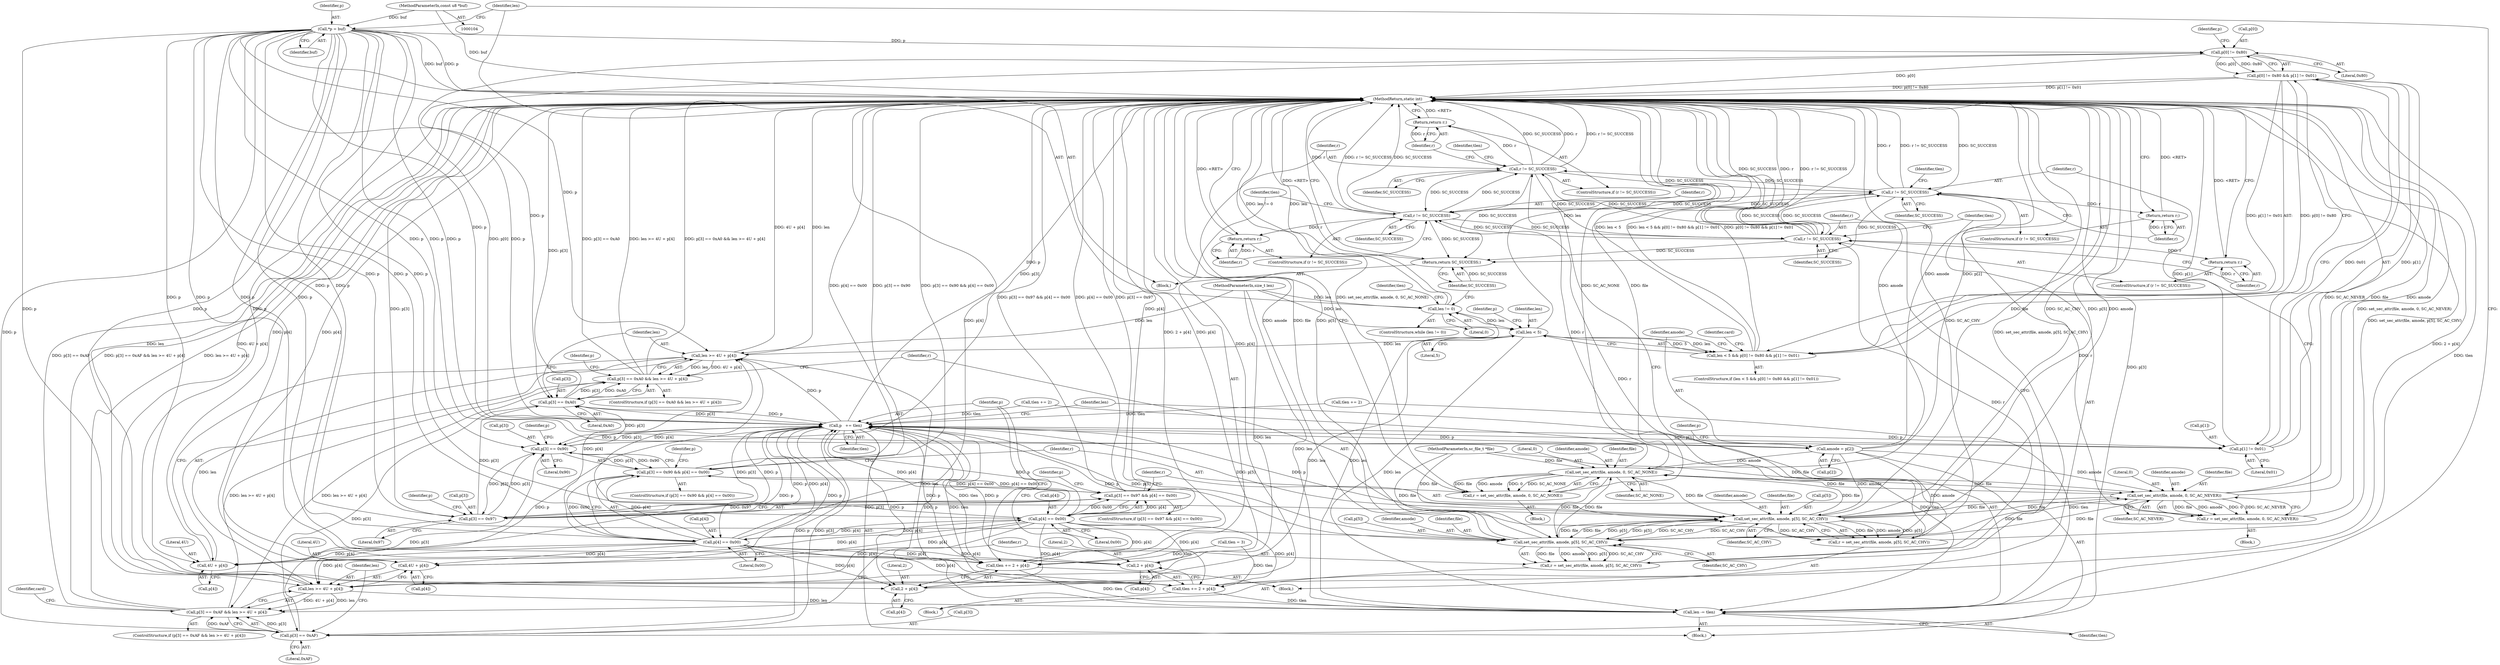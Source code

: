 digraph "1_OpenSC_8fe377e93b4b56060e5bbfb6f3142ceaeca744fa_0@pointer" {
"1000111" [label="(Call,*p = buf)"];
"1000107" [label="(MethodParameterIn,const u8 *buf)"];
"1000130" [label="(Call,p[0] != 0x80)"];
"1000129" [label="(Call,p[0] != 0x80 && p[1] != 0x01)"];
"1000125" [label="(Call,len < 5 && p[0] != 0x80 && p[1] != 0x01)"];
"1000303" [label="(Call,p   += tlen)"];
"1000135" [label="(Call,p[1] != 0x01)"];
"1000149" [label="(Call,amode = p[2])"];
"1000170" [label="(Call,set_sec_attr(file, amode, 0, SC_AC_NONE))"];
"1000168" [label="(Call,r = set_sec_attr(file, amode, 0, SC_AC_NONE))"];
"1000176" [label="(Call,r != SC_SUCCESS)"];
"1000179" [label="(Return,return r;)"];
"1000207" [label="(Call,r != SC_SUCCESS)"];
"1000210" [label="(Return,return r;)"];
"1000242" [label="(Call,r != SC_SUCCESS)"];
"1000245" [label="(Return,return r;)"];
"1000281" [label="(Call,r != SC_SUCCESS)"];
"1000284" [label="(Return,return r;)"];
"1000309" [label="(Return,return SC_SUCCESS;)"];
"1000201" [label="(Call,set_sec_attr(file, amode, 0, SC_AC_NEVER))"];
"1000199" [label="(Call,r = set_sec_attr(file, amode, 0, SC_AC_NEVER))"];
"1000234" [label="(Call,set_sec_attr(file, amode, p[5], SC_AC_CHV))"];
"1000232" [label="(Call,r = set_sec_attr(file, amode, p[5], SC_AC_CHV))"];
"1000273" [label="(Call,set_sec_attr(file, amode, p[5], SC_AC_CHV))"];
"1000271" [label="(Call,r = set_sec_attr(file, amode, p[5], SC_AC_CHV))"];
"1000156" [label="(Call,p[3] == 0x90)"];
"1000155" [label="(Call,p[3] == 0x90 && p[4] == 0x00)"];
"1000186" [label="(Call,p[3] == 0x97 && p[4] == 0x00)"];
"1000187" [label="(Call,p[3] == 0x97)"];
"1000218" [label="(Call,p[3] == 0xA0)"];
"1000217" [label="(Call,p[3] == 0xA0 && len >= 4U + p[4])"];
"1000256" [label="(Call,p[3] == 0xAF && len >= 4U + p[4])"];
"1000257" [label="(Call,p[3] == 0xAF)"];
"1000161" [label="(Call,p[4] == 0x00)"];
"1000192" [label="(Call,p[4] == 0x00)"];
"1000223" [label="(Call,len >= 4U + p[4])"];
"1000262" [label="(Call,len >= 4U + p[4])"];
"1000306" [label="(Call,len -= tlen)"];
"1000115" [label="(Call,len != 0)"];
"1000126" [label="(Call,len < 5)"];
"1000225" [label="(Call,4U + p[4])"];
"1000247" [label="(Call,tlen += 2 + p[4])"];
"1000249" [label="(Call,2 + p[4])"];
"1000264" [label="(Call,4U + p[4])"];
"1000286" [label="(Call,tlen += 2 + p[4])"];
"1000288" [label="(Call,2 + p[4])"];
"1000204" [label="(Literal,0)"];
"1000225" [label="(Call,4U + p[4])"];
"1000276" [label="(Call,p[5])"];
"1000172" [label="(Identifier,amode)"];
"1000281" [label="(Call,r != SC_SUCCESS)"];
"1000113" [label="(Identifier,buf)"];
"1000178" [label="(Identifier,SC_SUCCESS)"];
"1000132" [label="(Identifier,p)"];
"1000234" [label="(Call,set_sec_attr(file, amode, p[5], SC_AC_CHV))"];
"1000130" [label="(Call,p[0] != 0x80)"];
"1000180" [label="(Identifier,r)"];
"1000251" [label="(Call,p[4])"];
"1000162" [label="(Call,p[4])"];
"1000248" [label="(Identifier,tlen)"];
"1000196" [label="(Literal,0x00)"];
"1000242" [label="(Call,r != SC_SUCCESS)"];
"1000116" [label="(Identifier,len)"];
"1000175" [label="(ControlStructure,if (r != SC_SUCCESS))"];
"1000271" [label="(Call,r = set_sec_attr(file, amode, p[5], SC_AC_CHV))"];
"1000131" [label="(Call,p[0])"];
"1000176" [label="(Call,r != SC_SUCCESS)"];
"1000194" [label="(Identifier,p)"];
"1000137" [label="(Identifier,p)"];
"1000219" [label="(Call,p[3])"];
"1000263" [label="(Identifier,len)"];
"1000122" [label="(Identifier,tlen)"];
"1000150" [label="(Identifier,amode)"];
"1000280" [label="(ControlStructure,if (r != SC_SUCCESS))"];
"1000212" [label="(Call,tlen += 2)"];
"1000188" [label="(Call,p[3])"];
"1000181" [label="(Call,tlen += 2)"];
"1000311" [label="(MethodReturn,static int)"];
"1000262" [label="(Call,len >= 4U + p[4])"];
"1000256" [label="(Call,p[3] == 0xAF && len >= 4U + p[4])"];
"1000226" [label="(Literal,4U)"];
"1000275" [label="(Identifier,amode)"];
"1000285" [label="(Identifier,r)"];
"1000154" [label="(ControlStructure,if (p[3] == 0x90 && p[4] == 0x00))"];
"1000224" [label="(Identifier,len)"];
"1000182" [label="(Identifier,tlen)"];
"1000246" [label="(Identifier,r)"];
"1000243" [label="(Identifier,r)"];
"1000165" [label="(Literal,0x00)"];
"1000240" [label="(Identifier,SC_AC_CHV)"];
"1000309" [label="(Return,return SC_SUCCESS;)"];
"1000207" [label="(Call,r != SC_SUCCESS)"];
"1000247" [label="(Call,tlen += 2 + p[4])"];
"1000279" [label="(Identifier,SC_AC_CHV)"];
"1000222" [label="(Literal,0xA0)"];
"1000289" [label="(Literal,2)"];
"1000121" [label="(Call,tlen = 3)"];
"1000193" [label="(Call,p[4])"];
"1000126" [label="(Call,len < 5)"];
"1000151" [label="(Call,p[2])"];
"1000216" [label="(ControlStructure,if (p[3] == 0xA0 && len >= 4U + p[4]))"];
"1000107" [label="(MethodParameterIn,const u8 *buf)"];
"1000106" [label="(MethodParameterIn,sc_file_t *file)"];
"1000177" [label="(Identifier,r)"];
"1000168" [label="(Call,r = set_sec_attr(file, amode, 0, SC_AC_NONE))"];
"1000115" [label="(Call,len != 0)"];
"1000220" [label="(Identifier,p)"];
"1000161" [label="(Call,p[4] == 0x00)"];
"1000304" [label="(Identifier,p)"];
"1000286" [label="(Call,tlen += 2 + p[4])"];
"1000156" [label="(Call,p[3] == 0x90)"];
"1000111" [label="(Call,*p = buf)"];
"1000269" [label="(Block,)"];
"1000273" [label="(Call,set_sec_attr(file, amode, p[5], SC_AC_CHV))"];
"1000227" [label="(Call,p[4])"];
"1000149" [label="(Call,amode = p[2])"];
"1000139" [label="(Literal,0x01)"];
"1000163" [label="(Identifier,p)"];
"1000155" [label="(Call,p[3] == 0x90 && p[4] == 0x00)"];
"1000108" [label="(MethodParameterIn,size_t len)"];
"1000203" [label="(Identifier,amode)"];
"1000250" [label="(Literal,2)"];
"1000297" [label="(Identifier,card)"];
"1000125" [label="(Call,len < 5 && p[0] != 0x80 && p[1] != 0x01)"];
"1000191" [label="(Literal,0x97)"];
"1000192" [label="(Call,p[4] == 0x00)"];
"1000206" [label="(ControlStructure,if (r != SC_SUCCESS))"];
"1000236" [label="(Identifier,amode)"];
"1000230" [label="(Block,)"];
"1000187" [label="(Call,p[3] == 0x97)"];
"1000124" [label="(ControlStructure,if (len < 5 && p[0] != 0x80 && p[1] != 0x01))"];
"1000233" [label="(Identifier,r)"];
"1000282" [label="(Identifier,r)"];
"1000158" [label="(Identifier,p)"];
"1000305" [label="(Identifier,tlen)"];
"1000232" [label="(Call,r = set_sec_attr(file, amode, p[5], SC_AC_CHV))"];
"1000112" [label="(Identifier,p)"];
"1000218" [label="(Call,p[3] == 0xA0)"];
"1000274" [label="(Identifier,file)"];
"1000245" [label="(Return,return r;)"];
"1000171" [label="(Identifier,file)"];
"1000266" [label="(Call,p[4])"];
"1000235" [label="(Identifier,file)"];
"1000129" [label="(Call,p[0] != 0x80 && p[1] != 0x01)"];
"1000308" [label="(Identifier,tlen)"];
"1000135" [label="(Call,p[1] != 0x01)"];
"1000118" [label="(Block,)"];
"1000209" [label="(Identifier,SC_SUCCESS)"];
"1000200" [label="(Identifier,r)"];
"1000261" [label="(Literal,0xAF)"];
"1000136" [label="(Call,p[1])"];
"1000307" [label="(Identifier,len)"];
"1000197" [label="(Block,)"];
"1000249" [label="(Call,2 + p[4])"];
"1000264" [label="(Call,4U + p[4])"];
"1000244" [label="(Identifier,SC_SUCCESS)"];
"1000117" [label="(Literal,0)"];
"1000166" [label="(Block,)"];
"1000272" [label="(Identifier,r)"];
"1000143" [label="(Identifier,card)"];
"1000170" [label="(Call,set_sec_attr(file, amode, 0, SC_AC_NONE))"];
"1000186" [label="(Call,p[3] == 0x97 && p[4] == 0x00)"];
"1000128" [label="(Literal,5)"];
"1000258" [label="(Call,p[3])"];
"1000283" [label="(Identifier,SC_SUCCESS)"];
"1000306" [label="(Call,len -= tlen)"];
"1000160" [label="(Literal,0x90)"];
"1000241" [label="(ControlStructure,if (r != SC_SUCCESS))"];
"1000223" [label="(Call,len >= 4U + p[4])"];
"1000208" [label="(Identifier,r)"];
"1000185" [label="(ControlStructure,if (p[3] == 0x97 && p[4] == 0x00))"];
"1000157" [label="(Call,p[3])"];
"1000211" [label="(Identifier,r)"];
"1000179" [label="(Return,return r;)"];
"1000290" [label="(Call,p[4])"];
"1000255" [label="(ControlStructure,if (p[3] == 0xAF && len >= 4U + p[4]))"];
"1000114" [label="(ControlStructure,while (len != 0))"];
"1000201" [label="(Call,set_sec_attr(file, amode, 0, SC_AC_NEVER))"];
"1000310" [label="(Identifier,SC_SUCCESS)"];
"1000265" [label="(Literal,4U)"];
"1000303" [label="(Call,p   += tlen)"];
"1000202" [label="(Identifier,file)"];
"1000169" [label="(Identifier,r)"];
"1000259" [label="(Identifier,p)"];
"1000199" [label="(Call,r = set_sec_attr(file, amode, 0, SC_AC_NEVER))"];
"1000205" [label="(Identifier,SC_AC_NEVER)"];
"1000284" [label="(Return,return r;)"];
"1000174" [label="(Identifier,SC_AC_NONE)"];
"1000210" [label="(Return,return r;)"];
"1000237" [label="(Call,p[5])"];
"1000213" [label="(Identifier,tlen)"];
"1000109" [label="(Block,)"];
"1000217" [label="(Call,p[3] == 0xA0 && len >= 4U + p[4])"];
"1000127" [label="(Identifier,len)"];
"1000257" [label="(Call,p[3] == 0xAF)"];
"1000189" [label="(Identifier,p)"];
"1000173" [label="(Literal,0)"];
"1000287" [label="(Identifier,tlen)"];
"1000288" [label="(Call,2 + p[4])"];
"1000134" [label="(Literal,0x80)"];
"1000111" -> "1000109"  [label="AST: "];
"1000111" -> "1000113"  [label="CFG: "];
"1000112" -> "1000111"  [label="AST: "];
"1000113" -> "1000111"  [label="AST: "];
"1000116" -> "1000111"  [label="CFG: "];
"1000111" -> "1000311"  [label="DDG: p"];
"1000111" -> "1000311"  [label="DDG: buf"];
"1000107" -> "1000111"  [label="DDG: buf"];
"1000111" -> "1000130"  [label="DDG: p"];
"1000111" -> "1000135"  [label="DDG: p"];
"1000111" -> "1000149"  [label="DDG: p"];
"1000111" -> "1000156"  [label="DDG: p"];
"1000111" -> "1000161"  [label="DDG: p"];
"1000111" -> "1000187"  [label="DDG: p"];
"1000111" -> "1000192"  [label="DDG: p"];
"1000111" -> "1000218"  [label="DDG: p"];
"1000111" -> "1000223"  [label="DDG: p"];
"1000111" -> "1000225"  [label="DDG: p"];
"1000111" -> "1000234"  [label="DDG: p"];
"1000111" -> "1000247"  [label="DDG: p"];
"1000111" -> "1000249"  [label="DDG: p"];
"1000111" -> "1000257"  [label="DDG: p"];
"1000111" -> "1000262"  [label="DDG: p"];
"1000111" -> "1000264"  [label="DDG: p"];
"1000111" -> "1000273"  [label="DDG: p"];
"1000111" -> "1000286"  [label="DDG: p"];
"1000111" -> "1000288"  [label="DDG: p"];
"1000111" -> "1000303"  [label="DDG: p"];
"1000107" -> "1000104"  [label="AST: "];
"1000107" -> "1000311"  [label="DDG: buf"];
"1000130" -> "1000129"  [label="AST: "];
"1000130" -> "1000134"  [label="CFG: "];
"1000131" -> "1000130"  [label="AST: "];
"1000134" -> "1000130"  [label="AST: "];
"1000137" -> "1000130"  [label="CFG: "];
"1000129" -> "1000130"  [label="CFG: "];
"1000130" -> "1000311"  [label="DDG: p[0]"];
"1000130" -> "1000129"  [label="DDG: p[0]"];
"1000130" -> "1000129"  [label="DDG: 0x80"];
"1000303" -> "1000130"  [label="DDG: p"];
"1000130" -> "1000303"  [label="DDG: p[0]"];
"1000129" -> "1000125"  [label="AST: "];
"1000129" -> "1000135"  [label="CFG: "];
"1000135" -> "1000129"  [label="AST: "];
"1000125" -> "1000129"  [label="CFG: "];
"1000129" -> "1000311"  [label="DDG: p[0] != 0x80"];
"1000129" -> "1000311"  [label="DDG: p[1] != 0x01"];
"1000129" -> "1000125"  [label="DDG: p[0] != 0x80"];
"1000129" -> "1000125"  [label="DDG: p[1] != 0x01"];
"1000135" -> "1000129"  [label="DDG: p[1]"];
"1000135" -> "1000129"  [label="DDG: 0x01"];
"1000125" -> "1000124"  [label="AST: "];
"1000125" -> "1000126"  [label="CFG: "];
"1000126" -> "1000125"  [label="AST: "];
"1000143" -> "1000125"  [label="CFG: "];
"1000150" -> "1000125"  [label="CFG: "];
"1000125" -> "1000311"  [label="DDG: len < 5"];
"1000125" -> "1000311"  [label="DDG: len < 5 && p[0] != 0x80 && p[1] != 0x01"];
"1000125" -> "1000311"  [label="DDG: p[0] != 0x80 && p[1] != 0x01"];
"1000126" -> "1000125"  [label="DDG: len"];
"1000126" -> "1000125"  [label="DDG: 5"];
"1000303" -> "1000118"  [label="AST: "];
"1000303" -> "1000305"  [label="CFG: "];
"1000304" -> "1000303"  [label="AST: "];
"1000305" -> "1000303"  [label="AST: "];
"1000307" -> "1000303"  [label="CFG: "];
"1000303" -> "1000311"  [label="DDG: p"];
"1000303" -> "1000135"  [label="DDG: p"];
"1000303" -> "1000149"  [label="DDG: p"];
"1000303" -> "1000156"  [label="DDG: p"];
"1000303" -> "1000161"  [label="DDG: p"];
"1000303" -> "1000187"  [label="DDG: p"];
"1000303" -> "1000192"  [label="DDG: p"];
"1000303" -> "1000218"  [label="DDG: p"];
"1000303" -> "1000223"  [label="DDG: p"];
"1000303" -> "1000225"  [label="DDG: p"];
"1000303" -> "1000234"  [label="DDG: p"];
"1000303" -> "1000247"  [label="DDG: p"];
"1000303" -> "1000249"  [label="DDG: p"];
"1000303" -> "1000257"  [label="DDG: p"];
"1000303" -> "1000262"  [label="DDG: p"];
"1000303" -> "1000264"  [label="DDG: p"];
"1000303" -> "1000273"  [label="DDG: p"];
"1000303" -> "1000286"  [label="DDG: p"];
"1000303" -> "1000288"  [label="DDG: p"];
"1000286" -> "1000303"  [label="DDG: tlen"];
"1000212" -> "1000303"  [label="DDG: tlen"];
"1000181" -> "1000303"  [label="DDG: tlen"];
"1000247" -> "1000303"  [label="DDG: tlen"];
"1000187" -> "1000303"  [label="DDG: p[3]"];
"1000234" -> "1000303"  [label="DDG: p[5]"];
"1000156" -> "1000303"  [label="DDG: p[3]"];
"1000218" -> "1000303"  [label="DDG: p[3]"];
"1000257" -> "1000303"  [label="DDG: p[3]"];
"1000192" -> "1000303"  [label="DDG: p[4]"];
"1000135" -> "1000303"  [label="DDG: p[1]"];
"1000161" -> "1000303"  [label="DDG: p[4]"];
"1000273" -> "1000303"  [label="DDG: p[5]"];
"1000135" -> "1000139"  [label="CFG: "];
"1000136" -> "1000135"  [label="AST: "];
"1000139" -> "1000135"  [label="AST: "];
"1000135" -> "1000311"  [label="DDG: p[1]"];
"1000149" -> "1000118"  [label="AST: "];
"1000149" -> "1000151"  [label="CFG: "];
"1000150" -> "1000149"  [label="AST: "];
"1000151" -> "1000149"  [label="AST: "];
"1000158" -> "1000149"  [label="CFG: "];
"1000149" -> "1000311"  [label="DDG: p[2]"];
"1000149" -> "1000311"  [label="DDG: amode"];
"1000149" -> "1000170"  [label="DDG: amode"];
"1000149" -> "1000201"  [label="DDG: amode"];
"1000149" -> "1000234"  [label="DDG: amode"];
"1000149" -> "1000273"  [label="DDG: amode"];
"1000170" -> "1000168"  [label="AST: "];
"1000170" -> "1000174"  [label="CFG: "];
"1000171" -> "1000170"  [label="AST: "];
"1000172" -> "1000170"  [label="AST: "];
"1000173" -> "1000170"  [label="AST: "];
"1000174" -> "1000170"  [label="AST: "];
"1000168" -> "1000170"  [label="CFG: "];
"1000170" -> "1000311"  [label="DDG: amode"];
"1000170" -> "1000311"  [label="DDG: file"];
"1000170" -> "1000311"  [label="DDG: SC_AC_NONE"];
"1000170" -> "1000168"  [label="DDG: file"];
"1000170" -> "1000168"  [label="DDG: amode"];
"1000170" -> "1000168"  [label="DDG: 0"];
"1000170" -> "1000168"  [label="DDG: SC_AC_NONE"];
"1000234" -> "1000170"  [label="DDG: file"];
"1000273" -> "1000170"  [label="DDG: file"];
"1000201" -> "1000170"  [label="DDG: file"];
"1000106" -> "1000170"  [label="DDG: file"];
"1000170" -> "1000201"  [label="DDG: file"];
"1000170" -> "1000234"  [label="DDG: file"];
"1000170" -> "1000273"  [label="DDG: file"];
"1000168" -> "1000166"  [label="AST: "];
"1000169" -> "1000168"  [label="AST: "];
"1000177" -> "1000168"  [label="CFG: "];
"1000168" -> "1000311"  [label="DDG: set_sec_attr(file, amode, 0, SC_AC_NONE)"];
"1000168" -> "1000176"  [label="DDG: r"];
"1000176" -> "1000175"  [label="AST: "];
"1000176" -> "1000178"  [label="CFG: "];
"1000177" -> "1000176"  [label="AST: "];
"1000178" -> "1000176"  [label="AST: "];
"1000180" -> "1000176"  [label="CFG: "];
"1000182" -> "1000176"  [label="CFG: "];
"1000176" -> "1000311"  [label="DDG: SC_SUCCESS"];
"1000176" -> "1000311"  [label="DDG: r != SC_SUCCESS"];
"1000176" -> "1000311"  [label="DDG: r"];
"1000207" -> "1000176"  [label="DDG: SC_SUCCESS"];
"1000242" -> "1000176"  [label="DDG: SC_SUCCESS"];
"1000281" -> "1000176"  [label="DDG: SC_SUCCESS"];
"1000176" -> "1000179"  [label="DDG: r"];
"1000176" -> "1000207"  [label="DDG: SC_SUCCESS"];
"1000176" -> "1000242"  [label="DDG: SC_SUCCESS"];
"1000176" -> "1000281"  [label="DDG: SC_SUCCESS"];
"1000176" -> "1000309"  [label="DDG: SC_SUCCESS"];
"1000179" -> "1000175"  [label="AST: "];
"1000179" -> "1000180"  [label="CFG: "];
"1000180" -> "1000179"  [label="AST: "];
"1000311" -> "1000179"  [label="CFG: "];
"1000179" -> "1000311"  [label="DDG: <RET>"];
"1000180" -> "1000179"  [label="DDG: r"];
"1000207" -> "1000206"  [label="AST: "];
"1000207" -> "1000209"  [label="CFG: "];
"1000208" -> "1000207"  [label="AST: "];
"1000209" -> "1000207"  [label="AST: "];
"1000211" -> "1000207"  [label="CFG: "];
"1000213" -> "1000207"  [label="CFG: "];
"1000207" -> "1000311"  [label="DDG: SC_SUCCESS"];
"1000207" -> "1000311"  [label="DDG: r"];
"1000207" -> "1000311"  [label="DDG: r != SC_SUCCESS"];
"1000199" -> "1000207"  [label="DDG: r"];
"1000242" -> "1000207"  [label="DDG: SC_SUCCESS"];
"1000281" -> "1000207"  [label="DDG: SC_SUCCESS"];
"1000207" -> "1000210"  [label="DDG: r"];
"1000207" -> "1000242"  [label="DDG: SC_SUCCESS"];
"1000207" -> "1000281"  [label="DDG: SC_SUCCESS"];
"1000207" -> "1000309"  [label="DDG: SC_SUCCESS"];
"1000210" -> "1000206"  [label="AST: "];
"1000210" -> "1000211"  [label="CFG: "];
"1000211" -> "1000210"  [label="AST: "];
"1000311" -> "1000210"  [label="CFG: "];
"1000210" -> "1000311"  [label="DDG: <RET>"];
"1000211" -> "1000210"  [label="DDG: r"];
"1000242" -> "1000241"  [label="AST: "];
"1000242" -> "1000244"  [label="CFG: "];
"1000243" -> "1000242"  [label="AST: "];
"1000244" -> "1000242"  [label="AST: "];
"1000246" -> "1000242"  [label="CFG: "];
"1000248" -> "1000242"  [label="CFG: "];
"1000242" -> "1000311"  [label="DDG: r != SC_SUCCESS"];
"1000242" -> "1000311"  [label="DDG: SC_SUCCESS"];
"1000242" -> "1000311"  [label="DDG: r"];
"1000232" -> "1000242"  [label="DDG: r"];
"1000281" -> "1000242"  [label="DDG: SC_SUCCESS"];
"1000242" -> "1000245"  [label="DDG: r"];
"1000242" -> "1000281"  [label="DDG: SC_SUCCESS"];
"1000242" -> "1000309"  [label="DDG: SC_SUCCESS"];
"1000245" -> "1000241"  [label="AST: "];
"1000245" -> "1000246"  [label="CFG: "];
"1000246" -> "1000245"  [label="AST: "];
"1000311" -> "1000245"  [label="CFG: "];
"1000245" -> "1000311"  [label="DDG: <RET>"];
"1000246" -> "1000245"  [label="DDG: r"];
"1000281" -> "1000280"  [label="AST: "];
"1000281" -> "1000283"  [label="CFG: "];
"1000282" -> "1000281"  [label="AST: "];
"1000283" -> "1000281"  [label="AST: "];
"1000285" -> "1000281"  [label="CFG: "];
"1000287" -> "1000281"  [label="CFG: "];
"1000281" -> "1000311"  [label="DDG: r"];
"1000281" -> "1000311"  [label="DDG: r != SC_SUCCESS"];
"1000281" -> "1000311"  [label="DDG: SC_SUCCESS"];
"1000271" -> "1000281"  [label="DDG: r"];
"1000281" -> "1000284"  [label="DDG: r"];
"1000281" -> "1000309"  [label="DDG: SC_SUCCESS"];
"1000284" -> "1000280"  [label="AST: "];
"1000284" -> "1000285"  [label="CFG: "];
"1000285" -> "1000284"  [label="AST: "];
"1000311" -> "1000284"  [label="CFG: "];
"1000284" -> "1000311"  [label="DDG: <RET>"];
"1000285" -> "1000284"  [label="DDG: r"];
"1000309" -> "1000109"  [label="AST: "];
"1000309" -> "1000310"  [label="CFG: "];
"1000310" -> "1000309"  [label="AST: "];
"1000311" -> "1000309"  [label="CFG: "];
"1000309" -> "1000311"  [label="DDG: <RET>"];
"1000310" -> "1000309"  [label="DDG: SC_SUCCESS"];
"1000201" -> "1000199"  [label="AST: "];
"1000201" -> "1000205"  [label="CFG: "];
"1000202" -> "1000201"  [label="AST: "];
"1000203" -> "1000201"  [label="AST: "];
"1000204" -> "1000201"  [label="AST: "];
"1000205" -> "1000201"  [label="AST: "];
"1000199" -> "1000201"  [label="CFG: "];
"1000201" -> "1000311"  [label="DDG: amode"];
"1000201" -> "1000311"  [label="DDG: SC_AC_NEVER"];
"1000201" -> "1000311"  [label="DDG: file"];
"1000201" -> "1000199"  [label="DDG: file"];
"1000201" -> "1000199"  [label="DDG: amode"];
"1000201" -> "1000199"  [label="DDG: 0"];
"1000201" -> "1000199"  [label="DDG: SC_AC_NEVER"];
"1000234" -> "1000201"  [label="DDG: file"];
"1000273" -> "1000201"  [label="DDG: file"];
"1000106" -> "1000201"  [label="DDG: file"];
"1000201" -> "1000234"  [label="DDG: file"];
"1000201" -> "1000273"  [label="DDG: file"];
"1000199" -> "1000197"  [label="AST: "];
"1000200" -> "1000199"  [label="AST: "];
"1000208" -> "1000199"  [label="CFG: "];
"1000199" -> "1000311"  [label="DDG: set_sec_attr(file, amode, 0, SC_AC_NEVER)"];
"1000234" -> "1000232"  [label="AST: "];
"1000234" -> "1000240"  [label="CFG: "];
"1000235" -> "1000234"  [label="AST: "];
"1000236" -> "1000234"  [label="AST: "];
"1000237" -> "1000234"  [label="AST: "];
"1000240" -> "1000234"  [label="AST: "];
"1000232" -> "1000234"  [label="CFG: "];
"1000234" -> "1000311"  [label="DDG: p[5]"];
"1000234" -> "1000311"  [label="DDG: amode"];
"1000234" -> "1000311"  [label="DDG: file"];
"1000234" -> "1000311"  [label="DDG: SC_AC_CHV"];
"1000234" -> "1000232"  [label="DDG: file"];
"1000234" -> "1000232"  [label="DDG: amode"];
"1000234" -> "1000232"  [label="DDG: p[5]"];
"1000234" -> "1000232"  [label="DDG: SC_AC_CHV"];
"1000273" -> "1000234"  [label="DDG: file"];
"1000273" -> "1000234"  [label="DDG: p[5]"];
"1000273" -> "1000234"  [label="DDG: SC_AC_CHV"];
"1000106" -> "1000234"  [label="DDG: file"];
"1000234" -> "1000273"  [label="DDG: file"];
"1000234" -> "1000273"  [label="DDG: p[5]"];
"1000234" -> "1000273"  [label="DDG: SC_AC_CHV"];
"1000232" -> "1000230"  [label="AST: "];
"1000233" -> "1000232"  [label="AST: "];
"1000243" -> "1000232"  [label="CFG: "];
"1000232" -> "1000311"  [label="DDG: set_sec_attr(file, amode, p[5], SC_AC_CHV)"];
"1000273" -> "1000271"  [label="AST: "];
"1000273" -> "1000279"  [label="CFG: "];
"1000274" -> "1000273"  [label="AST: "];
"1000275" -> "1000273"  [label="AST: "];
"1000276" -> "1000273"  [label="AST: "];
"1000279" -> "1000273"  [label="AST: "];
"1000271" -> "1000273"  [label="CFG: "];
"1000273" -> "1000311"  [label="DDG: amode"];
"1000273" -> "1000311"  [label="DDG: file"];
"1000273" -> "1000311"  [label="DDG: p[5]"];
"1000273" -> "1000311"  [label="DDG: SC_AC_CHV"];
"1000273" -> "1000271"  [label="DDG: file"];
"1000273" -> "1000271"  [label="DDG: amode"];
"1000273" -> "1000271"  [label="DDG: p[5]"];
"1000273" -> "1000271"  [label="DDG: SC_AC_CHV"];
"1000106" -> "1000273"  [label="DDG: file"];
"1000271" -> "1000269"  [label="AST: "];
"1000272" -> "1000271"  [label="AST: "];
"1000282" -> "1000271"  [label="CFG: "];
"1000271" -> "1000311"  [label="DDG: set_sec_attr(file, amode, p[5], SC_AC_CHV)"];
"1000156" -> "1000155"  [label="AST: "];
"1000156" -> "1000160"  [label="CFG: "];
"1000157" -> "1000156"  [label="AST: "];
"1000160" -> "1000156"  [label="AST: "];
"1000163" -> "1000156"  [label="CFG: "];
"1000155" -> "1000156"  [label="CFG: "];
"1000156" -> "1000311"  [label="DDG: p[3]"];
"1000156" -> "1000155"  [label="DDG: p[3]"];
"1000156" -> "1000155"  [label="DDG: 0x90"];
"1000187" -> "1000156"  [label="DDG: p[3]"];
"1000218" -> "1000156"  [label="DDG: p[3]"];
"1000257" -> "1000156"  [label="DDG: p[3]"];
"1000156" -> "1000187"  [label="DDG: p[3]"];
"1000155" -> "1000154"  [label="AST: "];
"1000155" -> "1000161"  [label="CFG: "];
"1000161" -> "1000155"  [label="AST: "];
"1000169" -> "1000155"  [label="CFG: "];
"1000189" -> "1000155"  [label="CFG: "];
"1000155" -> "1000311"  [label="DDG: p[3] == 0x90"];
"1000155" -> "1000311"  [label="DDG: p[3] == 0x90 && p[4] == 0x00"];
"1000155" -> "1000311"  [label="DDG: p[4] == 0x00"];
"1000186" -> "1000155"  [label="DDG: p[4] == 0x00"];
"1000161" -> "1000155"  [label="DDG: p[4]"];
"1000161" -> "1000155"  [label="DDG: 0x00"];
"1000155" -> "1000186"  [label="DDG: p[4] == 0x00"];
"1000186" -> "1000185"  [label="AST: "];
"1000186" -> "1000187"  [label="CFG: "];
"1000186" -> "1000192"  [label="CFG: "];
"1000187" -> "1000186"  [label="AST: "];
"1000192" -> "1000186"  [label="AST: "];
"1000200" -> "1000186"  [label="CFG: "];
"1000220" -> "1000186"  [label="CFG: "];
"1000186" -> "1000311"  [label="DDG: p[3] == 0x97 && p[4] == 0x00"];
"1000186" -> "1000311"  [label="DDG: p[3] == 0x97"];
"1000186" -> "1000311"  [label="DDG: p[4] == 0x00"];
"1000187" -> "1000186"  [label="DDG: p[3]"];
"1000187" -> "1000186"  [label="DDG: 0x97"];
"1000192" -> "1000186"  [label="DDG: p[4]"];
"1000192" -> "1000186"  [label="DDG: 0x00"];
"1000187" -> "1000191"  [label="CFG: "];
"1000188" -> "1000187"  [label="AST: "];
"1000191" -> "1000187"  [label="AST: "];
"1000194" -> "1000187"  [label="CFG: "];
"1000187" -> "1000311"  [label="DDG: p[3]"];
"1000187" -> "1000218"  [label="DDG: p[3]"];
"1000218" -> "1000217"  [label="AST: "];
"1000218" -> "1000222"  [label="CFG: "];
"1000219" -> "1000218"  [label="AST: "];
"1000222" -> "1000218"  [label="AST: "];
"1000224" -> "1000218"  [label="CFG: "];
"1000217" -> "1000218"  [label="CFG: "];
"1000218" -> "1000311"  [label="DDG: p[3]"];
"1000218" -> "1000217"  [label="DDG: p[3]"];
"1000218" -> "1000217"  [label="DDG: 0xA0"];
"1000218" -> "1000257"  [label="DDG: p[3]"];
"1000217" -> "1000216"  [label="AST: "];
"1000217" -> "1000223"  [label="CFG: "];
"1000223" -> "1000217"  [label="AST: "];
"1000233" -> "1000217"  [label="CFG: "];
"1000259" -> "1000217"  [label="CFG: "];
"1000217" -> "1000311"  [label="DDG: len >= 4U + p[4]"];
"1000217" -> "1000311"  [label="DDG: p[3] == 0xA0 && len >= 4U + p[4]"];
"1000217" -> "1000311"  [label="DDG: p[3] == 0xA0"];
"1000256" -> "1000217"  [label="DDG: len >= 4U + p[4]"];
"1000223" -> "1000217"  [label="DDG: len"];
"1000223" -> "1000217"  [label="DDG: 4U + p[4]"];
"1000217" -> "1000256"  [label="DDG: len >= 4U + p[4]"];
"1000256" -> "1000255"  [label="AST: "];
"1000256" -> "1000257"  [label="CFG: "];
"1000256" -> "1000262"  [label="CFG: "];
"1000257" -> "1000256"  [label="AST: "];
"1000262" -> "1000256"  [label="AST: "];
"1000272" -> "1000256"  [label="CFG: "];
"1000297" -> "1000256"  [label="CFG: "];
"1000256" -> "1000311"  [label="DDG: len >= 4U + p[4]"];
"1000256" -> "1000311"  [label="DDG: p[3] == 0xAF"];
"1000256" -> "1000311"  [label="DDG: p[3] == 0xAF && len >= 4U + p[4]"];
"1000257" -> "1000256"  [label="DDG: p[3]"];
"1000257" -> "1000256"  [label="DDG: 0xAF"];
"1000262" -> "1000256"  [label="DDG: len"];
"1000262" -> "1000256"  [label="DDG: 4U + p[4]"];
"1000257" -> "1000261"  [label="CFG: "];
"1000258" -> "1000257"  [label="AST: "];
"1000261" -> "1000257"  [label="AST: "];
"1000263" -> "1000257"  [label="CFG: "];
"1000257" -> "1000311"  [label="DDG: p[3]"];
"1000161" -> "1000165"  [label="CFG: "];
"1000162" -> "1000161"  [label="AST: "];
"1000165" -> "1000161"  [label="AST: "];
"1000161" -> "1000311"  [label="DDG: p[4]"];
"1000192" -> "1000161"  [label="DDG: p[4]"];
"1000161" -> "1000192"  [label="DDG: p[4]"];
"1000161" -> "1000223"  [label="DDG: p[4]"];
"1000161" -> "1000225"  [label="DDG: p[4]"];
"1000161" -> "1000247"  [label="DDG: p[4]"];
"1000161" -> "1000249"  [label="DDG: p[4]"];
"1000161" -> "1000262"  [label="DDG: p[4]"];
"1000161" -> "1000264"  [label="DDG: p[4]"];
"1000161" -> "1000286"  [label="DDG: p[4]"];
"1000161" -> "1000288"  [label="DDG: p[4]"];
"1000192" -> "1000196"  [label="CFG: "];
"1000193" -> "1000192"  [label="AST: "];
"1000196" -> "1000192"  [label="AST: "];
"1000192" -> "1000311"  [label="DDG: p[4]"];
"1000192" -> "1000223"  [label="DDG: p[4]"];
"1000192" -> "1000225"  [label="DDG: p[4]"];
"1000192" -> "1000247"  [label="DDG: p[4]"];
"1000192" -> "1000249"  [label="DDG: p[4]"];
"1000192" -> "1000262"  [label="DDG: p[4]"];
"1000192" -> "1000264"  [label="DDG: p[4]"];
"1000192" -> "1000286"  [label="DDG: p[4]"];
"1000192" -> "1000288"  [label="DDG: p[4]"];
"1000223" -> "1000225"  [label="CFG: "];
"1000224" -> "1000223"  [label="AST: "];
"1000225" -> "1000223"  [label="AST: "];
"1000223" -> "1000311"  [label="DDG: 4U + p[4]"];
"1000223" -> "1000311"  [label="DDG: len"];
"1000126" -> "1000223"  [label="DDG: len"];
"1000108" -> "1000223"  [label="DDG: len"];
"1000223" -> "1000262"  [label="DDG: len"];
"1000223" -> "1000306"  [label="DDG: len"];
"1000262" -> "1000264"  [label="CFG: "];
"1000263" -> "1000262"  [label="AST: "];
"1000264" -> "1000262"  [label="AST: "];
"1000262" -> "1000311"  [label="DDG: len"];
"1000262" -> "1000311"  [label="DDG: 4U + p[4]"];
"1000126" -> "1000262"  [label="DDG: len"];
"1000108" -> "1000262"  [label="DDG: len"];
"1000262" -> "1000306"  [label="DDG: len"];
"1000306" -> "1000118"  [label="AST: "];
"1000306" -> "1000308"  [label="CFG: "];
"1000307" -> "1000306"  [label="AST: "];
"1000308" -> "1000306"  [label="AST: "];
"1000116" -> "1000306"  [label="CFG: "];
"1000306" -> "1000311"  [label="DDG: tlen"];
"1000306" -> "1000115"  [label="DDG: len"];
"1000286" -> "1000306"  [label="DDG: tlen"];
"1000212" -> "1000306"  [label="DDG: tlen"];
"1000181" -> "1000306"  [label="DDG: tlen"];
"1000247" -> "1000306"  [label="DDG: tlen"];
"1000126" -> "1000306"  [label="DDG: len"];
"1000108" -> "1000306"  [label="DDG: len"];
"1000115" -> "1000114"  [label="AST: "];
"1000115" -> "1000117"  [label="CFG: "];
"1000116" -> "1000115"  [label="AST: "];
"1000117" -> "1000115"  [label="AST: "];
"1000122" -> "1000115"  [label="CFG: "];
"1000310" -> "1000115"  [label="CFG: "];
"1000115" -> "1000311"  [label="DDG: len != 0"];
"1000115" -> "1000311"  [label="DDG: len"];
"1000108" -> "1000115"  [label="DDG: len"];
"1000115" -> "1000126"  [label="DDG: len"];
"1000126" -> "1000128"  [label="CFG: "];
"1000127" -> "1000126"  [label="AST: "];
"1000128" -> "1000126"  [label="AST: "];
"1000132" -> "1000126"  [label="CFG: "];
"1000126" -> "1000311"  [label="DDG: len"];
"1000108" -> "1000126"  [label="DDG: len"];
"1000225" -> "1000227"  [label="CFG: "];
"1000226" -> "1000225"  [label="AST: "];
"1000227" -> "1000225"  [label="AST: "];
"1000225" -> "1000311"  [label="DDG: p[4]"];
"1000247" -> "1000230"  [label="AST: "];
"1000247" -> "1000249"  [label="CFG: "];
"1000248" -> "1000247"  [label="AST: "];
"1000249" -> "1000247"  [label="AST: "];
"1000304" -> "1000247"  [label="CFG: "];
"1000247" -> "1000311"  [label="DDG: 2 + p[4]"];
"1000121" -> "1000247"  [label="DDG: tlen"];
"1000249" -> "1000251"  [label="CFG: "];
"1000250" -> "1000249"  [label="AST: "];
"1000251" -> "1000249"  [label="AST: "];
"1000249" -> "1000311"  [label="DDG: p[4]"];
"1000264" -> "1000266"  [label="CFG: "];
"1000265" -> "1000264"  [label="AST: "];
"1000266" -> "1000264"  [label="AST: "];
"1000264" -> "1000311"  [label="DDG: p[4]"];
"1000286" -> "1000269"  [label="AST: "];
"1000286" -> "1000288"  [label="CFG: "];
"1000287" -> "1000286"  [label="AST: "];
"1000288" -> "1000286"  [label="AST: "];
"1000304" -> "1000286"  [label="CFG: "];
"1000286" -> "1000311"  [label="DDG: 2 + p[4]"];
"1000121" -> "1000286"  [label="DDG: tlen"];
"1000288" -> "1000290"  [label="CFG: "];
"1000289" -> "1000288"  [label="AST: "];
"1000290" -> "1000288"  [label="AST: "];
"1000288" -> "1000311"  [label="DDG: p[4]"];
}
